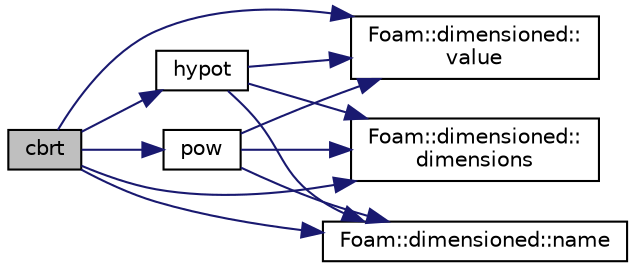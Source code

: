 digraph "cbrt"
{
  bgcolor="transparent";
  edge [fontname="Helvetica",fontsize="10",labelfontname="Helvetica",labelfontsize="10"];
  node [fontname="Helvetica",fontsize="10",shape=record];
  rankdir="LR";
  Node41025 [label="cbrt",height=0.2,width=0.4,color="black", fillcolor="grey75", style="filled", fontcolor="black"];
  Node41025 -> Node41026 [color="midnightblue",fontsize="10",style="solid",fontname="Helvetica"];
  Node41026 [label="Foam::dimensioned::\ldimensions",height=0.2,width=0.4,color="black",URL="$a27473.html#a512673c2674ca2d38885f1bb5f6994fb",tooltip="Return const reference to dimensions. "];
  Node41025 -> Node41027 [color="midnightblue",fontsize="10",style="solid",fontname="Helvetica"];
  Node41027 [label="hypot",height=0.2,width=0.4,color="black",URL="$a21851.html#a90d61bdadaac564804287155d4926028"];
  Node41027 -> Node41028 [color="midnightblue",fontsize="10",style="solid",fontname="Helvetica"];
  Node41028 [label="Foam::dimensioned::name",height=0.2,width=0.4,color="black",URL="$a27473.html#ade4113569ef0db70665fded275a5e38e",tooltip="Return const reference to name. "];
  Node41027 -> Node41026 [color="midnightblue",fontsize="10",style="solid",fontname="Helvetica"];
  Node41027 -> Node41029 [color="midnightblue",fontsize="10",style="solid",fontname="Helvetica"];
  Node41029 [label="Foam::dimensioned::\lvalue",height=0.2,width=0.4,color="black",URL="$a27473.html#a7948200a26c85fc3a83ffa510a91d668",tooltip="Return const reference to value. "];
  Node41025 -> Node41028 [color="midnightblue",fontsize="10",style="solid",fontname="Helvetica"];
  Node41025 -> Node41030 [color="midnightblue",fontsize="10",style="solid",fontname="Helvetica"];
  Node41030 [label="pow",height=0.2,width=0.4,color="black",URL="$a21851.html#a7500c8e9d27a442adc75e287de074c7c"];
  Node41030 -> Node41026 [color="midnightblue",fontsize="10",style="solid",fontname="Helvetica"];
  Node41030 -> Node41028 [color="midnightblue",fontsize="10",style="solid",fontname="Helvetica"];
  Node41030 -> Node41029 [color="midnightblue",fontsize="10",style="solid",fontname="Helvetica"];
  Node41025 -> Node41029 [color="midnightblue",fontsize="10",style="solid",fontname="Helvetica"];
}
